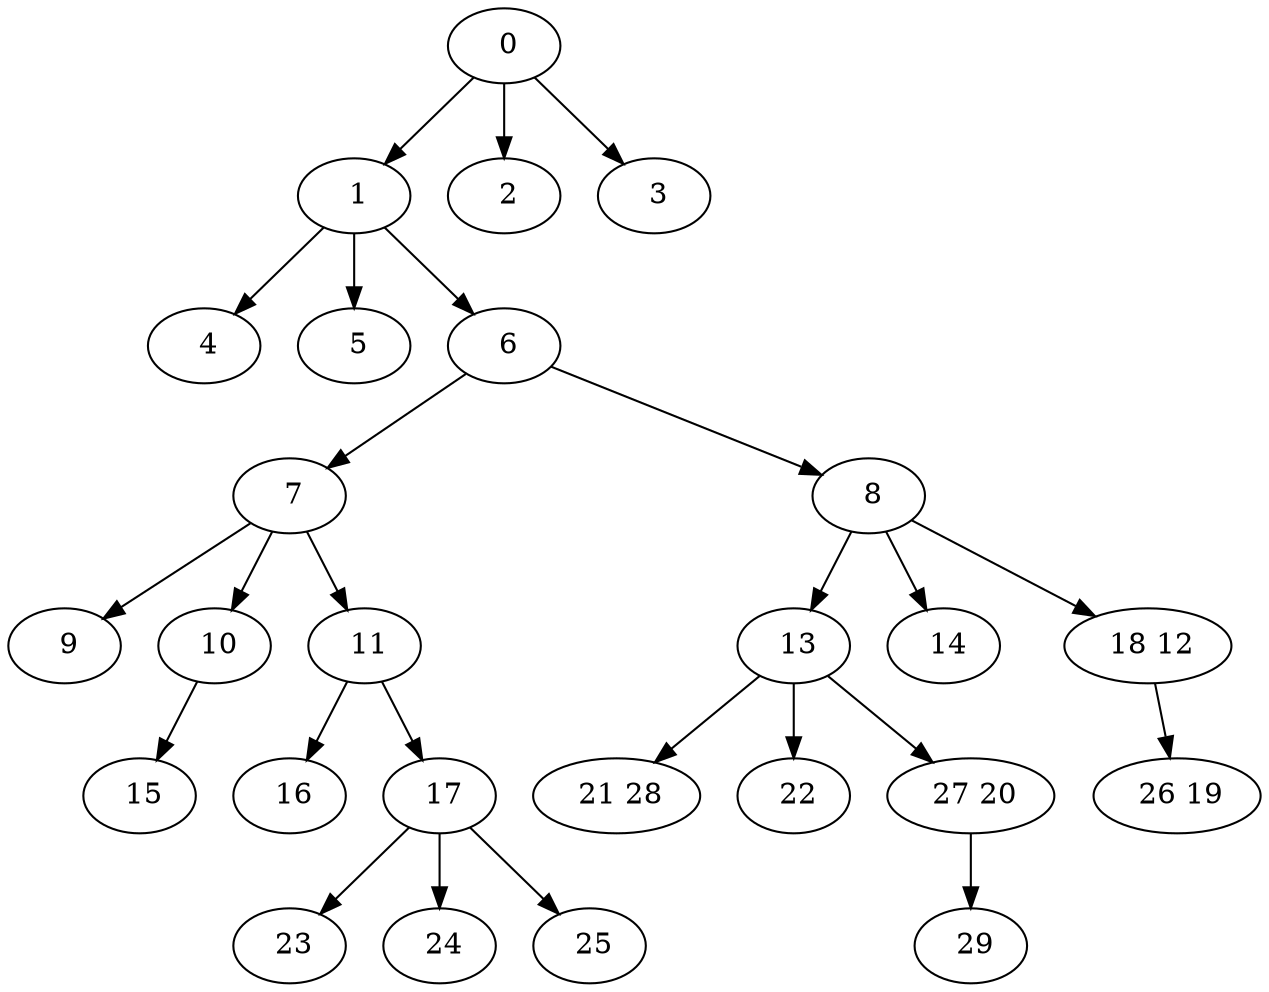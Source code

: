 digraph mytree {
" 0" -> " 1";
" 0" -> " 2";
" 0" -> " 3";
" 1" -> " 4";
" 1" -> " 5";
" 1" -> " 6";
" 2";
" 3";
" 4";
" 5";
" 6" -> " 7";
" 6" -> " 8";
" 7" -> " 9";
" 7" -> " 10";
" 7" -> " 11";
" 8" -> " 13";
" 8" -> " 14";
" 8" -> " 18 12";
" 9";
" 10" -> " 15";
" 11" -> " 16";
" 11" -> " 17";
" 13" -> " 21 28";
" 13" -> " 22";
" 13" -> " 27 20";
" 14";
" 18 12" -> " 26 19";
" 15";
" 16";
" 17" -> " 23";
" 17" -> " 24";
" 17" -> " 25";
" 23";
" 21 28";
" 22";
" 27 20" -> " 29";
" 29";
" 24";
" 25";
" 26 19";
}
